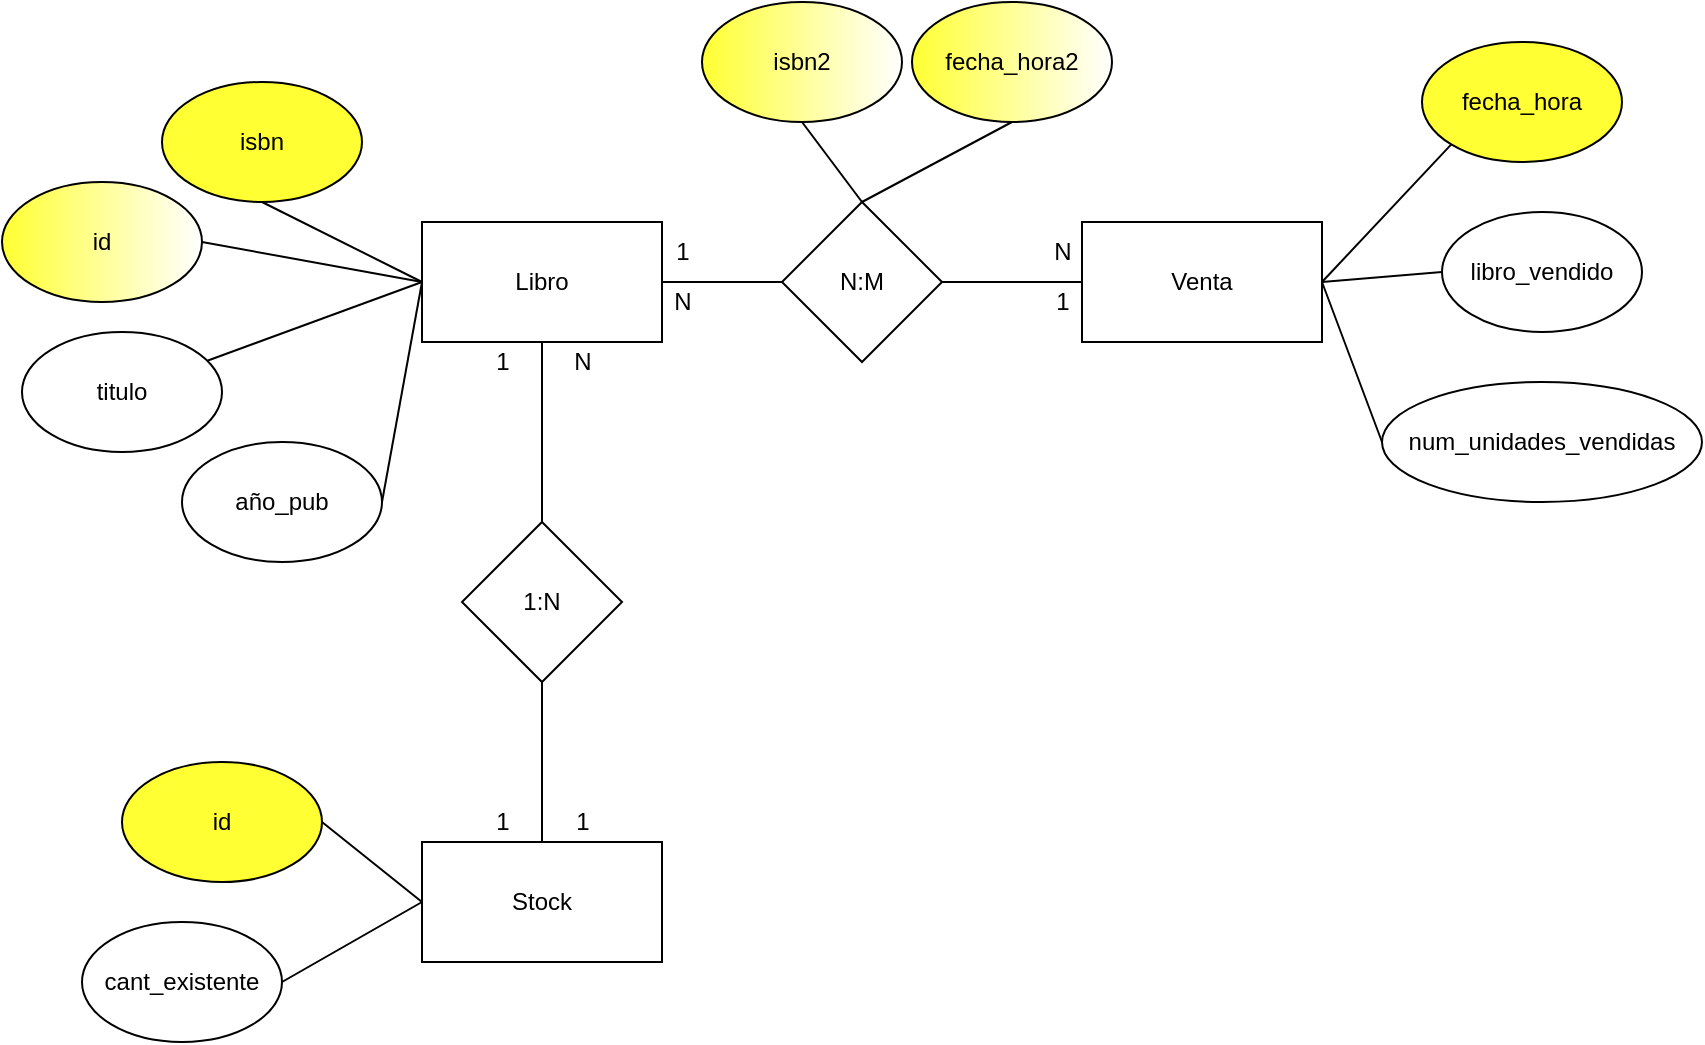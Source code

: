 <mxfile version="20.2.0" type="github">
  <diagram id="R2lEEEUBdFMjLlhIrx00" name="Page-1">
    <mxGraphModel dx="2512" dy="773" grid="1" gridSize="10" guides="1" tooltips="1" connect="1" arrows="1" fold="1" page="1" pageScale="1" pageWidth="850" pageHeight="1100" math="0" shadow="0" extFonts="Permanent Marker^https://fonts.googleapis.com/css?family=Permanent+Marker">
      <root>
        <mxCell id="0" />
        <mxCell id="1" parent="0" />
        <mxCell id="viCMVrCXkihIOLoWAZFG-1" value="Libro" style="rounded=0;whiteSpace=wrap;html=1;" parent="1" vertex="1">
          <mxGeometry x="180" y="250" width="120" height="60" as="geometry" />
        </mxCell>
        <mxCell id="viCMVrCXkihIOLoWAZFG-2" value="titulo" style="ellipse;whiteSpace=wrap;html=1;" parent="1" vertex="1">
          <mxGeometry x="-20" y="305" width="100" height="60" as="geometry" />
        </mxCell>
        <mxCell id="viCMVrCXkihIOLoWAZFG-3" value="isbn" style="ellipse;whiteSpace=wrap;html=1;fillColor=#FFFF33;" parent="1" vertex="1">
          <mxGeometry x="50" y="180" width="100" height="60" as="geometry" />
        </mxCell>
        <mxCell id="viCMVrCXkihIOLoWAZFG-4" value="año_pub" style="ellipse;whiteSpace=wrap;html=1;" parent="1" vertex="1">
          <mxGeometry x="60" y="360" width="100" height="60" as="geometry" />
        </mxCell>
        <mxCell id="viCMVrCXkihIOLoWAZFG-5" value="" style="endArrow=none;html=1;rounded=0;exitX=0;exitY=0.5;exitDx=0;exitDy=0;entryX=1;entryY=0.5;entryDx=0;entryDy=0;" parent="1" source="viCMVrCXkihIOLoWAZFG-1" target="viCMVrCXkihIOLoWAZFG-4" edge="1">
          <mxGeometry width="50" height="50" relative="1" as="geometry">
            <mxPoint x="370" y="420" as="sourcePoint" />
            <mxPoint x="420" y="370" as="targetPoint" />
          </mxGeometry>
        </mxCell>
        <mxCell id="viCMVrCXkihIOLoWAZFG-6" value="" style="endArrow=none;html=1;rounded=0;exitX=0;exitY=0.5;exitDx=0;exitDy=0;" parent="1" source="viCMVrCXkihIOLoWAZFG-1" target="viCMVrCXkihIOLoWAZFG-2" edge="1">
          <mxGeometry width="50" height="50" relative="1" as="geometry">
            <mxPoint x="370" y="420" as="sourcePoint" />
            <mxPoint x="420" y="370" as="targetPoint" />
          </mxGeometry>
        </mxCell>
        <mxCell id="viCMVrCXkihIOLoWAZFG-7" value="" style="endArrow=none;html=1;rounded=0;exitX=0;exitY=0.5;exitDx=0;exitDy=0;entryX=0.5;entryY=1;entryDx=0;entryDy=0;" parent="1" source="viCMVrCXkihIOLoWAZFG-1" target="viCMVrCXkihIOLoWAZFG-3" edge="1">
          <mxGeometry width="50" height="50" relative="1" as="geometry">
            <mxPoint x="370" y="420" as="sourcePoint" />
            <mxPoint x="420" y="370" as="targetPoint" />
          </mxGeometry>
        </mxCell>
        <mxCell id="viCMVrCXkihIOLoWAZFG-9" value="Stock" style="rounded=0;whiteSpace=wrap;html=1;" parent="1" vertex="1">
          <mxGeometry x="180" y="560" width="120" height="60" as="geometry" />
        </mxCell>
        <mxCell id="viCMVrCXkihIOLoWAZFG-10" value="id" style="ellipse;whiteSpace=wrap;html=1;fillColor=#FFFF33;" parent="1" vertex="1">
          <mxGeometry x="30" y="520" width="100" height="60" as="geometry" />
        </mxCell>
        <mxCell id="viCMVrCXkihIOLoWAZFG-11" value="cant_existente" style="ellipse;whiteSpace=wrap;html=1;" parent="1" vertex="1">
          <mxGeometry x="10" y="600" width="100" height="60" as="geometry" />
        </mxCell>
        <mxCell id="viCMVrCXkihIOLoWAZFG-12" value="" style="endArrow=none;html=1;rounded=0;exitX=0;exitY=0.5;exitDx=0;exitDy=0;entryX=1;entryY=0.5;entryDx=0;entryDy=0;" parent="1" source="viCMVrCXkihIOLoWAZFG-9" target="viCMVrCXkihIOLoWAZFG-10" edge="1">
          <mxGeometry width="50" height="50" relative="1" as="geometry">
            <mxPoint x="310" y="500" as="sourcePoint" />
            <mxPoint x="360" y="450" as="targetPoint" />
          </mxGeometry>
        </mxCell>
        <mxCell id="viCMVrCXkihIOLoWAZFG-13" value="" style="endArrow=none;html=1;rounded=0;exitX=0;exitY=0.5;exitDx=0;exitDy=0;entryX=1;entryY=0.5;entryDx=0;entryDy=0;" parent="1" source="viCMVrCXkihIOLoWAZFG-9" target="viCMVrCXkihIOLoWAZFG-11" edge="1">
          <mxGeometry width="50" height="50" relative="1" as="geometry">
            <mxPoint x="310" y="600" as="sourcePoint" />
            <mxPoint x="350" y="560" as="targetPoint" />
          </mxGeometry>
        </mxCell>
        <mxCell id="viCMVrCXkihIOLoWAZFG-14" value="1" style="text;html=1;align=center;verticalAlign=middle;resizable=0;points=[];autosize=1;strokeColor=none;fillColor=none;" parent="1" vertex="1">
          <mxGeometry x="205" y="305" width="30" height="30" as="geometry" />
        </mxCell>
        <mxCell id="viCMVrCXkihIOLoWAZFG-15" value="1" style="text;html=1;align=center;verticalAlign=middle;resizable=0;points=[];autosize=1;strokeColor=none;fillColor=none;" parent="1" vertex="1">
          <mxGeometry x="205" y="535" width="30" height="30" as="geometry" />
        </mxCell>
        <mxCell id="viCMVrCXkihIOLoWAZFG-16" value="1" style="text;html=1;align=center;verticalAlign=middle;resizable=0;points=[];autosize=1;strokeColor=none;fillColor=none;" parent="1" vertex="1">
          <mxGeometry x="245" y="535" width="30" height="30" as="geometry" />
        </mxCell>
        <mxCell id="viCMVrCXkihIOLoWAZFG-17" value="N" style="text;html=1;align=center;verticalAlign=middle;resizable=0;points=[];autosize=1;strokeColor=none;fillColor=none;" parent="1" vertex="1">
          <mxGeometry x="245" y="305" width="30" height="30" as="geometry" />
        </mxCell>
        <mxCell id="viCMVrCXkihIOLoWAZFG-19" value="1:N" style="rhombus;whiteSpace=wrap;html=1;fillColor=#FFFFFF;" parent="1" vertex="1">
          <mxGeometry x="200" y="400" width="80" height="80" as="geometry" />
        </mxCell>
        <mxCell id="viCMVrCXkihIOLoWAZFG-20" value="" style="endArrow=none;html=1;rounded=0;exitX=0.5;exitY=1;exitDx=0;exitDy=0;" parent="1" source="viCMVrCXkihIOLoWAZFG-19" target="viCMVrCXkihIOLoWAZFG-9" edge="1">
          <mxGeometry width="50" height="50" relative="1" as="geometry">
            <mxPoint x="370" y="420" as="sourcePoint" />
            <mxPoint x="420" y="370" as="targetPoint" />
          </mxGeometry>
        </mxCell>
        <mxCell id="viCMVrCXkihIOLoWAZFG-21" value="" style="endArrow=none;html=1;rounded=0;exitX=0.5;exitY=0;exitDx=0;exitDy=0;" parent="1" source="viCMVrCXkihIOLoWAZFG-19" target="viCMVrCXkihIOLoWAZFG-1" edge="1">
          <mxGeometry width="50" height="50" relative="1" as="geometry">
            <mxPoint x="370" y="420" as="sourcePoint" />
            <mxPoint x="420" y="370" as="targetPoint" />
          </mxGeometry>
        </mxCell>
        <mxCell id="viCMVrCXkihIOLoWAZFG-22" value="id" style="ellipse;whiteSpace=wrap;html=1;fillColor=#FFFF33;gradientColor=#FFFFFF;gradientDirection=east;" parent="1" vertex="1">
          <mxGeometry x="-30" y="230" width="100" height="60" as="geometry" />
        </mxCell>
        <mxCell id="viCMVrCXkihIOLoWAZFG-23" value="" style="endArrow=none;html=1;rounded=0;exitX=0;exitY=0.5;exitDx=0;exitDy=0;entryX=1;entryY=0.5;entryDx=0;entryDy=0;" parent="1" source="viCMVrCXkihIOLoWAZFG-1" target="viCMVrCXkihIOLoWAZFG-22" edge="1">
          <mxGeometry width="50" height="50" relative="1" as="geometry">
            <mxPoint x="370" y="420" as="sourcePoint" />
            <mxPoint x="420" y="370" as="targetPoint" />
          </mxGeometry>
        </mxCell>
        <mxCell id="viCMVrCXkihIOLoWAZFG-24" value="Venta" style="rounded=0;whiteSpace=wrap;html=1;fillColor=#FFFFFF;gradientColor=none;gradientDirection=east;" parent="1" vertex="1">
          <mxGeometry x="510" y="250" width="120" height="60" as="geometry" />
        </mxCell>
        <mxCell id="viCMVrCXkihIOLoWAZFG-25" value="fecha_hora" style="ellipse;whiteSpace=wrap;html=1;fillColor=#FFFF33;" parent="1" vertex="1">
          <mxGeometry x="680" y="160" width="100" height="60" as="geometry" />
        </mxCell>
        <mxCell id="viCMVrCXkihIOLoWAZFG-26" value="libro_vendido" style="ellipse;whiteSpace=wrap;html=1;" parent="1" vertex="1">
          <mxGeometry x="690" y="245" width="100" height="60" as="geometry" />
        </mxCell>
        <mxCell id="viCMVrCXkihIOLoWAZFG-27" value="num_unidades_vendidas" style="ellipse;whiteSpace=wrap;html=1;" parent="1" vertex="1">
          <mxGeometry x="660" y="330" width="160" height="60" as="geometry" />
        </mxCell>
        <mxCell id="viCMVrCXkihIOLoWAZFG-28" value="" style="endArrow=none;html=1;rounded=0;exitX=1;exitY=0.5;exitDx=0;exitDy=0;entryX=0;entryY=0.5;entryDx=0;entryDy=0;" parent="1" source="viCMVrCXkihIOLoWAZFG-24" target="viCMVrCXkihIOLoWAZFG-27" edge="1">
          <mxGeometry width="50" height="50" relative="1" as="geometry">
            <mxPoint x="450" y="360" as="sourcePoint" />
            <mxPoint x="500" y="310" as="targetPoint" />
          </mxGeometry>
        </mxCell>
        <mxCell id="viCMVrCXkihIOLoWAZFG-29" value="" style="endArrow=none;html=1;rounded=0;entryX=1;entryY=0.5;entryDx=0;entryDy=0;exitX=0;exitY=0.5;exitDx=0;exitDy=0;" parent="1" source="viCMVrCXkihIOLoWAZFG-26" target="viCMVrCXkihIOLoWAZFG-24" edge="1">
          <mxGeometry width="50" height="50" relative="1" as="geometry">
            <mxPoint x="450" y="360" as="sourcePoint" />
            <mxPoint x="500" y="310" as="targetPoint" />
          </mxGeometry>
        </mxCell>
        <mxCell id="viCMVrCXkihIOLoWAZFG-30" value="" style="endArrow=none;html=1;rounded=0;exitX=1;exitY=0.5;exitDx=0;exitDy=0;entryX=0;entryY=1;entryDx=0;entryDy=0;" parent="1" source="viCMVrCXkihIOLoWAZFG-24" target="viCMVrCXkihIOLoWAZFG-25" edge="1">
          <mxGeometry width="50" height="50" relative="1" as="geometry">
            <mxPoint x="450" y="360" as="sourcePoint" />
            <mxPoint x="500" y="310" as="targetPoint" />
          </mxGeometry>
        </mxCell>
        <mxCell id="viCMVrCXkihIOLoWAZFG-31" value="" style="endArrow=none;html=1;rounded=0;" parent="1" source="viCMVrCXkihIOLoWAZFG-24" target="viCMVrCXkihIOLoWAZFG-36" edge="1">
          <mxGeometry width="50" height="50" relative="1" as="geometry">
            <mxPoint x="400" y="360" as="sourcePoint" />
            <mxPoint x="450" y="310" as="targetPoint" />
          </mxGeometry>
        </mxCell>
        <mxCell id="viCMVrCXkihIOLoWAZFG-32" value="1" style="text;html=1;align=center;verticalAlign=middle;resizable=0;points=[];autosize=1;strokeColor=none;fillColor=none;" parent="1" vertex="1">
          <mxGeometry x="295" y="250" width="30" height="30" as="geometry" />
        </mxCell>
        <mxCell id="viCMVrCXkihIOLoWAZFG-33" value="N" style="text;html=1;align=center;verticalAlign=middle;resizable=0;points=[];autosize=1;strokeColor=none;fillColor=none;" parent="1" vertex="1">
          <mxGeometry x="485" y="250" width="30" height="30" as="geometry" />
        </mxCell>
        <mxCell id="viCMVrCXkihIOLoWAZFG-34" value="1" style="text;html=1;align=center;verticalAlign=middle;resizable=0;points=[];autosize=1;strokeColor=none;fillColor=none;" parent="1" vertex="1">
          <mxGeometry x="485" y="275" width="30" height="30" as="geometry" />
        </mxCell>
        <mxCell id="viCMVrCXkihIOLoWAZFG-35" value="N" style="text;html=1;align=center;verticalAlign=middle;resizable=0;points=[];autosize=1;strokeColor=none;fillColor=none;" parent="1" vertex="1">
          <mxGeometry x="295" y="275" width="30" height="30" as="geometry" />
        </mxCell>
        <mxCell id="viCMVrCXkihIOLoWAZFG-36" value="N:M" style="rhombus;whiteSpace=wrap;html=1;fillColor=#FFFFFF;gradientColor=none;gradientDirection=east;" parent="1" vertex="1">
          <mxGeometry x="360" y="240" width="80" height="80" as="geometry" />
        </mxCell>
        <mxCell id="viCMVrCXkihIOLoWAZFG-37" value="" style="endArrow=none;html=1;rounded=0;entryX=0;entryY=0.5;entryDx=0;entryDy=0;" parent="1" source="viCMVrCXkihIOLoWAZFG-1" target="viCMVrCXkihIOLoWAZFG-36" edge="1">
          <mxGeometry width="50" height="50" relative="1" as="geometry">
            <mxPoint x="400" y="360" as="sourcePoint" />
            <mxPoint x="450" y="310" as="targetPoint" />
          </mxGeometry>
        </mxCell>
        <mxCell id="viCMVrCXkihIOLoWAZFG-38" value="isbn2" style="ellipse;whiteSpace=wrap;html=1;fillColor=#FFFF33;gradientColor=#FFFFFF;gradientDirection=east;" parent="1" vertex="1">
          <mxGeometry x="320" y="140" width="100" height="60" as="geometry" />
        </mxCell>
        <mxCell id="viCMVrCXkihIOLoWAZFG-39" value="fecha_hora2" style="ellipse;whiteSpace=wrap;html=1;fillColor=#FFFF33;gradientColor=#FFFFFF;gradientDirection=east;" parent="1" vertex="1">
          <mxGeometry x="425" y="140" width="100" height="60" as="geometry" />
        </mxCell>
        <mxCell id="viCMVrCXkihIOLoWAZFG-41" value="" style="endArrow=none;html=1;rounded=0;exitX=0.5;exitY=0;exitDx=0;exitDy=0;entryX=0.5;entryY=1;entryDx=0;entryDy=0;" parent="1" source="viCMVrCXkihIOLoWAZFG-36" target="viCMVrCXkihIOLoWAZFG-38" edge="1">
          <mxGeometry width="50" height="50" relative="1" as="geometry">
            <mxPoint x="390" y="360" as="sourcePoint" />
            <mxPoint x="440" y="310" as="targetPoint" />
          </mxGeometry>
        </mxCell>
        <mxCell id="viCMVrCXkihIOLoWAZFG-42" value="" style="endArrow=none;html=1;rounded=0;exitX=0.5;exitY=0;exitDx=0;exitDy=0;entryX=0.5;entryY=1;entryDx=0;entryDy=0;" parent="1" source="viCMVrCXkihIOLoWAZFG-36" target="viCMVrCXkihIOLoWAZFG-39" edge="1">
          <mxGeometry width="50" height="50" relative="1" as="geometry">
            <mxPoint x="390" y="360" as="sourcePoint" />
            <mxPoint x="440" y="310" as="targetPoint" />
          </mxGeometry>
        </mxCell>
      </root>
    </mxGraphModel>
  </diagram>
</mxfile>

